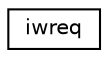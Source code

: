 digraph G
{
  edge [fontname="Helvetica",fontsize="10",labelfontname="Helvetica",labelfontsize="10"];
  node [fontname="Helvetica",fontsize="10",shape=record];
  rankdir="LR";
  Node1 [label="iwreq",height=0.2,width=0.4,color="black", fillcolor="white", style="filled",URL="$structiwreq.html"];
}
